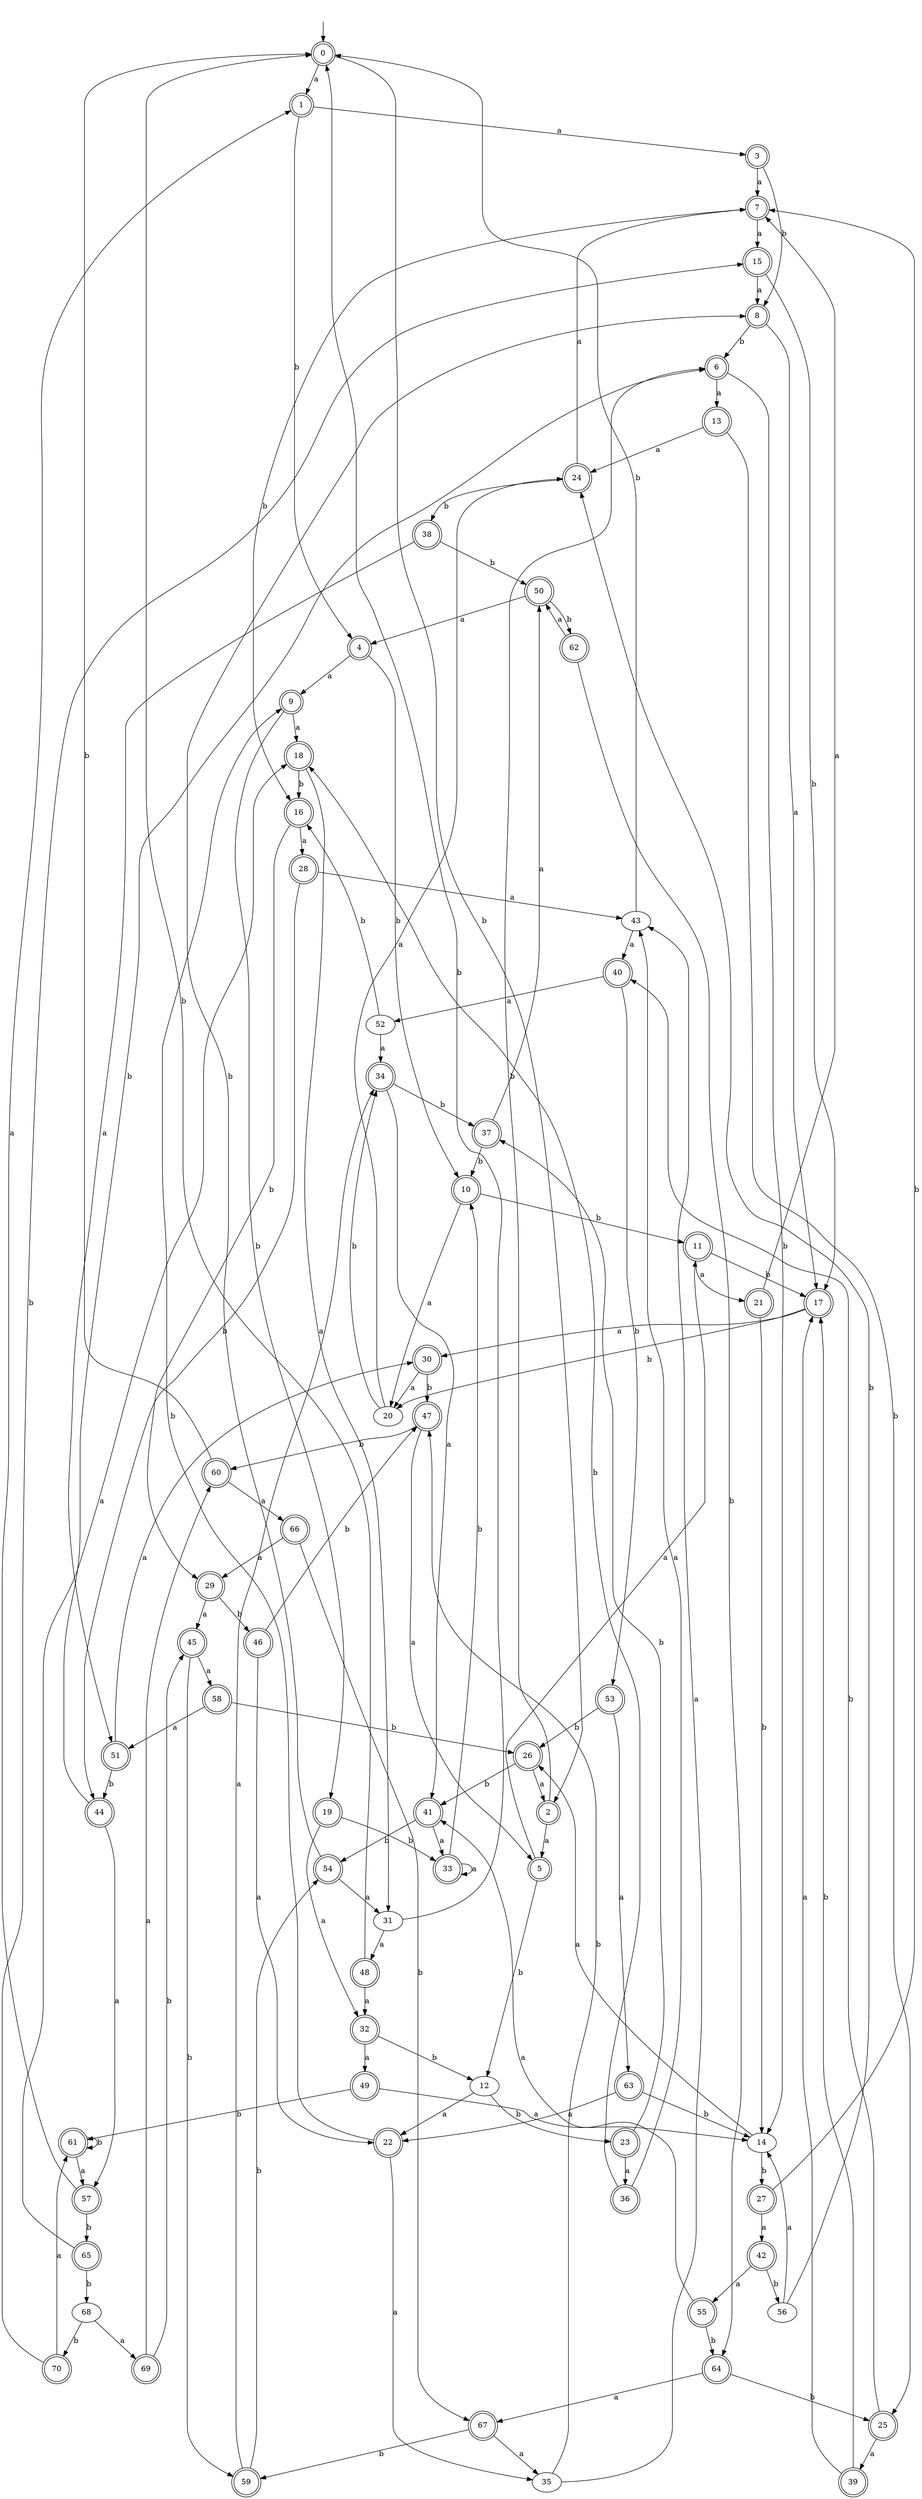 digraph RandomDFA {
  __start0 [label="", shape=none];
  __start0 -> 0 [label=""];
  0 [shape=circle] [shape=doublecircle]
  0 -> 1 [label="a"]
  0 -> 2 [label="b"]
  1 [shape=doublecircle]
  1 -> 3 [label="a"]
  1 -> 4 [label="b"]
  2 [shape=doublecircle]
  2 -> 5 [label="a"]
  2 -> 6 [label="b"]
  3 [shape=doublecircle]
  3 -> 7 [label="a"]
  3 -> 8 [label="b"]
  4 [shape=doublecircle]
  4 -> 9 [label="a"]
  4 -> 10 [label="b"]
  5 [shape=doublecircle]
  5 -> 11 [label="a"]
  5 -> 12 [label="b"]
  6 [shape=doublecircle]
  6 -> 13 [label="a"]
  6 -> 14 [label="b"]
  7 [shape=doublecircle]
  7 -> 15 [label="a"]
  7 -> 16 [label="b"]
  8 [shape=doublecircle]
  8 -> 17 [label="a"]
  8 -> 6 [label="b"]
  9 [shape=doublecircle]
  9 -> 18 [label="a"]
  9 -> 19 [label="b"]
  10 [shape=doublecircle]
  10 -> 20 [label="a"]
  10 -> 11 [label="b"]
  11 [shape=doublecircle]
  11 -> 21 [label="a"]
  11 -> 17 [label="b"]
  12
  12 -> 22 [label="a"]
  12 -> 23 [label="b"]
  13 [shape=doublecircle]
  13 -> 24 [label="a"]
  13 -> 25 [label="b"]
  14
  14 -> 26 [label="a"]
  14 -> 27 [label="b"]
  15 [shape=doublecircle]
  15 -> 8 [label="a"]
  15 -> 17 [label="b"]
  16 [shape=doublecircle]
  16 -> 28 [label="a"]
  16 -> 29 [label="b"]
  17 [shape=doublecircle]
  17 -> 30 [label="a"]
  17 -> 20 [label="b"]
  18 [shape=doublecircle]
  18 -> 31 [label="a"]
  18 -> 16 [label="b"]
  19 [shape=doublecircle]
  19 -> 32 [label="a"]
  19 -> 33 [label="b"]
  20
  20 -> 24 [label="a"]
  20 -> 34 [label="b"]
  21 [shape=doublecircle]
  21 -> 7 [label="a"]
  21 -> 14 [label="b"]
  22 [shape=doublecircle]
  22 -> 35 [label="a"]
  22 -> 9 [label="b"]
  23 [shape=doublecircle]
  23 -> 36 [label="a"]
  23 -> 37 [label="b"]
  24 [shape=doublecircle]
  24 -> 7 [label="a"]
  24 -> 38 [label="b"]
  25 [shape=doublecircle]
  25 -> 39 [label="a"]
  25 -> 40 [label="b"]
  26 [shape=doublecircle]
  26 -> 2 [label="a"]
  26 -> 41 [label="b"]
  27 [shape=doublecircle]
  27 -> 42 [label="a"]
  27 -> 7 [label="b"]
  28 [shape=doublecircle]
  28 -> 43 [label="a"]
  28 -> 44 [label="b"]
  29 [shape=doublecircle]
  29 -> 45 [label="a"]
  29 -> 46 [label="b"]
  30 [shape=doublecircle]
  30 -> 20 [label="a"]
  30 -> 47 [label="b"]
  31
  31 -> 48 [label="a"]
  31 -> 0 [label="b"]
  32 [shape=doublecircle]
  32 -> 49 [label="a"]
  32 -> 12 [label="b"]
  33 [shape=doublecircle]
  33 -> 33 [label="a"]
  33 -> 10 [label="b"]
  34 [shape=doublecircle]
  34 -> 41 [label="a"]
  34 -> 37 [label="b"]
  35
  35 -> 43 [label="a"]
  35 -> 47 [label="b"]
  36 [shape=doublecircle]
  36 -> 43 [label="a"]
  36 -> 18 [label="b"]
  37 [shape=doublecircle]
  37 -> 50 [label="a"]
  37 -> 10 [label="b"]
  38 [shape=doublecircle]
  38 -> 51 [label="a"]
  38 -> 50 [label="b"]
  39 [shape=doublecircle]
  39 -> 17 [label="a"]
  39 -> 17 [label="b"]
  40 [shape=doublecircle]
  40 -> 52 [label="a"]
  40 -> 53 [label="b"]
  41 [shape=doublecircle]
  41 -> 33 [label="a"]
  41 -> 54 [label="b"]
  42 [shape=doublecircle]
  42 -> 55 [label="a"]
  42 -> 56 [label="b"]
  43
  43 -> 40 [label="a"]
  43 -> 0 [label="b"]
  44 [shape=doublecircle]
  44 -> 57 [label="a"]
  44 -> 6 [label="b"]
  45 [shape=doublecircle]
  45 -> 58 [label="a"]
  45 -> 59 [label="b"]
  46 [shape=doublecircle]
  46 -> 22 [label="a"]
  46 -> 47 [label="b"]
  47 [shape=doublecircle]
  47 -> 5 [label="a"]
  47 -> 60 [label="b"]
  48 [shape=doublecircle]
  48 -> 32 [label="a"]
  48 -> 0 [label="b"]
  49 [shape=doublecircle]
  49 -> 14 [label="a"]
  49 -> 61 [label="b"]
  50 [shape=doublecircle]
  50 -> 4 [label="a"]
  50 -> 62 [label="b"]
  51 [shape=doublecircle]
  51 -> 30 [label="a"]
  51 -> 44 [label="b"]
  52
  52 -> 34 [label="a"]
  52 -> 16 [label="b"]
  53 [shape=doublecircle]
  53 -> 63 [label="a"]
  53 -> 26 [label="b"]
  54 [shape=doublecircle]
  54 -> 31 [label="a"]
  54 -> 8 [label="b"]
  55 [shape=doublecircle]
  55 -> 41 [label="a"]
  55 -> 64 [label="b"]
  56
  56 -> 14 [label="a"]
  56 -> 24 [label="b"]
  57 [shape=doublecircle]
  57 -> 1 [label="a"]
  57 -> 65 [label="b"]
  58 [shape=doublecircle]
  58 -> 51 [label="a"]
  58 -> 26 [label="b"]
  59 [shape=doublecircle]
  59 -> 34 [label="a"]
  59 -> 54 [label="b"]
  60 [shape=doublecircle]
  60 -> 66 [label="a"]
  60 -> 0 [label="b"]
  61 [shape=doublecircle]
  61 -> 57 [label="a"]
  61 -> 61 [label="b"]
  62 [shape=doublecircle]
  62 -> 50 [label="a"]
  62 -> 64 [label="b"]
  63 [shape=doublecircle]
  63 -> 22 [label="a"]
  63 -> 14 [label="b"]
  64 [shape=doublecircle]
  64 -> 67 [label="a"]
  64 -> 25 [label="b"]
  65 [shape=doublecircle]
  65 -> 18 [label="a"]
  65 -> 68 [label="b"]
  66 [shape=doublecircle]
  66 -> 29 [label="a"]
  66 -> 67 [label="b"]
  67 [shape=doublecircle]
  67 -> 35 [label="a"]
  67 -> 59 [label="b"]
  68
  68 -> 69 [label="a"]
  68 -> 70 [label="b"]
  69 [shape=doublecircle]
  69 -> 60 [label="a"]
  69 -> 45 [label="b"]
  70 [shape=doublecircle]
  70 -> 61 [label="a"]
  70 -> 15 [label="b"]
}

